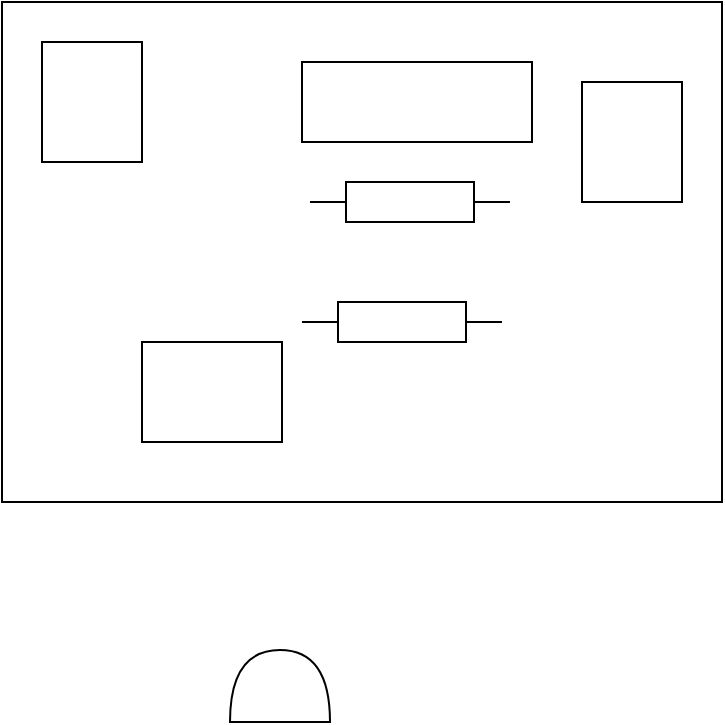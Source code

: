 <mxfile version="22.0.2" type="device">
  <diagram name="Page-1" id="uSaWA9K-XiQIFW_USvJn">
    <mxGraphModel dx="1434" dy="807" grid="1" gridSize="10" guides="1" tooltips="1" connect="1" arrows="1" fold="1" page="1" pageScale="1" pageWidth="827" pageHeight="1169" math="0" shadow="0">
      <root>
        <mxCell id="0" />
        <mxCell id="1" parent="0" />
        <mxCell id="UGg80_80YAbDQqHeRYwh-1" value="" style="rounded=0;whiteSpace=wrap;html=1;" vertex="1" parent="1">
          <mxGeometry x="260" y="120" width="360" height="250" as="geometry" />
        </mxCell>
        <mxCell id="UGg80_80YAbDQqHeRYwh-2" value="" style="rounded=0;whiteSpace=wrap;html=1;" vertex="1" parent="1">
          <mxGeometry x="280" y="140" width="50" height="60" as="geometry" />
        </mxCell>
        <mxCell id="UGg80_80YAbDQqHeRYwh-4" value="" style="rounded=0;whiteSpace=wrap;html=1;rotation=90;" vertex="1" parent="1">
          <mxGeometry x="340" y="280" width="50" height="70" as="geometry" />
        </mxCell>
        <mxCell id="UGg80_80YAbDQqHeRYwh-5" value="" style="rounded=0;whiteSpace=wrap;html=1;" vertex="1" parent="1">
          <mxGeometry x="550" y="160" width="50" height="60" as="geometry" />
        </mxCell>
        <mxCell id="UGg80_80YAbDQqHeRYwh-7" value="" style="pointerEvents=1;verticalLabelPosition=bottom;shadow=0;dashed=0;align=center;html=1;verticalAlign=top;shape=mxgraph.electrical.resistors.resistor_1;" vertex="1" parent="1">
          <mxGeometry x="414" y="210" width="100" height="20" as="geometry" />
        </mxCell>
        <mxCell id="UGg80_80YAbDQqHeRYwh-8" value="" style="pointerEvents=1;verticalLabelPosition=bottom;shadow=0;dashed=0;align=center;html=1;verticalAlign=top;shape=mxgraph.electrical.resistors.resistor_1;" vertex="1" parent="1">
          <mxGeometry x="410" y="270" width="100" height="20" as="geometry" />
        </mxCell>
        <mxCell id="UGg80_80YAbDQqHeRYwh-9" value="" style="rounded=0;whiteSpace=wrap;html=1;" vertex="1" parent="1">
          <mxGeometry x="410" y="150" width="115" height="40" as="geometry" />
        </mxCell>
        <mxCell id="UGg80_80YAbDQqHeRYwh-10" value="" style="shape=or;whiteSpace=wrap;html=1;rotation=-90;" vertex="1" parent="1">
          <mxGeometry x="381" y="437" width="36" height="50" as="geometry" />
        </mxCell>
      </root>
    </mxGraphModel>
  </diagram>
</mxfile>
